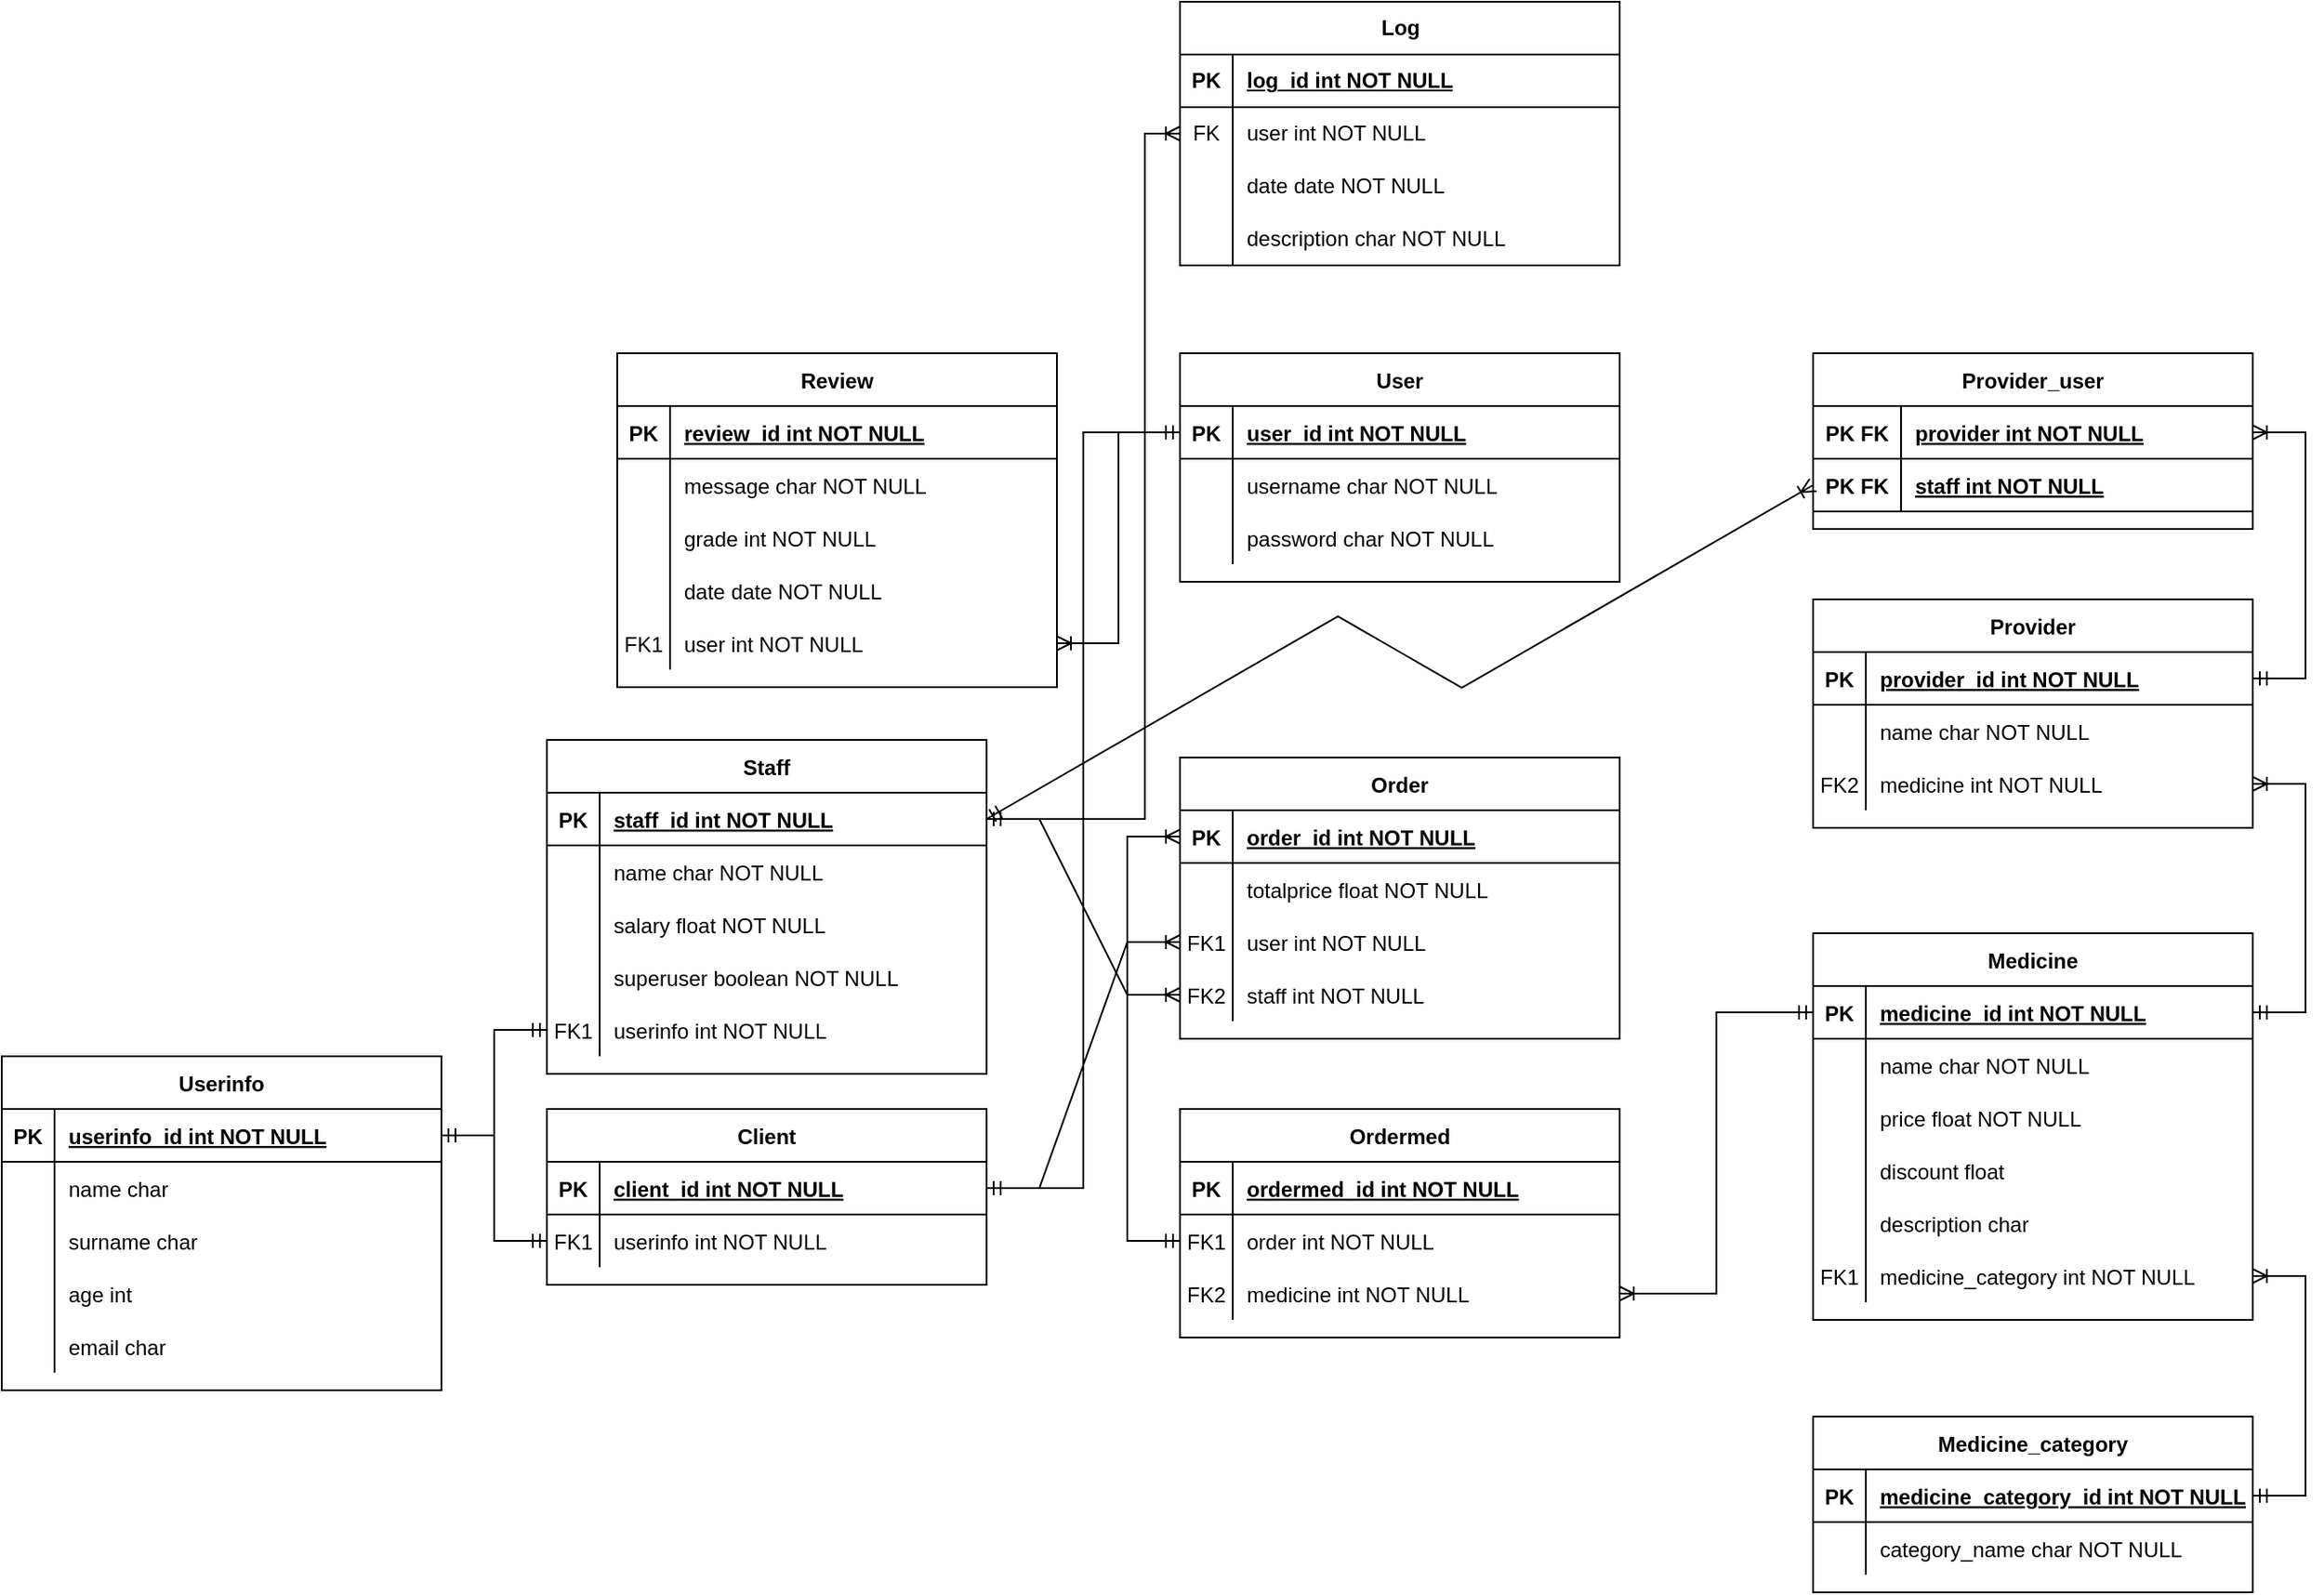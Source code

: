 <mxfile version="24.7.16">
  <diagram id="R2lEEEUBdFMjLlhIrx00" name="Page-1">
    <mxGraphModel dx="2331" dy="1956" grid="1" gridSize="10" guides="1" tooltips="1" connect="1" arrows="1" fold="1" page="1" pageScale="1" pageWidth="850" pageHeight="1100" math="0" shadow="0" extFonts="Permanent Marker^https://fonts.googleapis.com/css?family=Permanent+Marker">
      <root>
        <mxCell id="0" />
        <mxCell id="1" parent="0" />
        <mxCell id="5S0eOzyHiD_Q5INkTYT--3" value="User" style="shape=table;startSize=30;container=1;collapsible=1;childLayout=tableLayout;fixedRows=1;rowLines=0;fontStyle=1;align=center;resizeLast=1;" parent="1" vertex="1">
          <mxGeometry x="40" y="160" width="250" height="130" as="geometry" />
        </mxCell>
        <mxCell id="5S0eOzyHiD_Q5INkTYT--243" value="" style="shape=partialRectangle;collapsible=0;dropTarget=0;pointerEvents=0;fillColor=none;points=[[0,0.5],[1,0.5]];portConstraint=eastwest;top=0;left=0;right=0;bottom=1;" parent="5S0eOzyHiD_Q5INkTYT--3" vertex="1">
          <mxGeometry y="30" width="250" height="30" as="geometry" />
        </mxCell>
        <mxCell id="5S0eOzyHiD_Q5INkTYT--244" value="PK" style="shape=partialRectangle;overflow=hidden;connectable=0;fillColor=none;top=0;left=0;bottom=0;right=0;fontStyle=1;" parent="5S0eOzyHiD_Q5INkTYT--243" vertex="1">
          <mxGeometry width="30" height="30" as="geometry">
            <mxRectangle width="30" height="30" as="alternateBounds" />
          </mxGeometry>
        </mxCell>
        <mxCell id="5S0eOzyHiD_Q5INkTYT--245" value="user_id int NOT NULL " style="shape=partialRectangle;overflow=hidden;connectable=0;fillColor=none;top=0;left=0;bottom=0;right=0;align=left;spacingLeft=6;fontStyle=5;" parent="5S0eOzyHiD_Q5INkTYT--243" vertex="1">
          <mxGeometry x="30" width="220" height="30" as="geometry">
            <mxRectangle width="220" height="30" as="alternateBounds" />
          </mxGeometry>
        </mxCell>
        <mxCell id="5S0eOzyHiD_Q5INkTYT--7" value="" style="shape=partialRectangle;collapsible=0;dropTarget=0;pointerEvents=0;fillColor=none;points=[[0,0.5],[1,0.5]];portConstraint=eastwest;top=0;left=0;right=0;bottom=0;" parent="5S0eOzyHiD_Q5INkTYT--3" vertex="1">
          <mxGeometry y="60" width="250" height="30" as="geometry" />
        </mxCell>
        <mxCell id="5S0eOzyHiD_Q5INkTYT--8" value="" style="shape=partialRectangle;overflow=hidden;connectable=0;fillColor=none;top=0;left=0;bottom=0;right=0;" parent="5S0eOzyHiD_Q5INkTYT--7" vertex="1">
          <mxGeometry width="30" height="30" as="geometry">
            <mxRectangle width="30" height="30" as="alternateBounds" />
          </mxGeometry>
        </mxCell>
        <mxCell id="5S0eOzyHiD_Q5INkTYT--9" value="username char NOT NULL" style="shape=partialRectangle;overflow=hidden;connectable=0;fillColor=none;top=0;left=0;bottom=0;right=0;align=left;spacingLeft=6;" parent="5S0eOzyHiD_Q5INkTYT--7" vertex="1">
          <mxGeometry x="30" width="220" height="30" as="geometry">
            <mxRectangle width="220" height="30" as="alternateBounds" />
          </mxGeometry>
        </mxCell>
        <mxCell id="5S0eOzyHiD_Q5INkTYT--40" value="" style="shape=partialRectangle;collapsible=0;dropTarget=0;pointerEvents=0;fillColor=none;points=[[0,0.5],[1,0.5]];portConstraint=eastwest;top=0;left=0;right=0;bottom=0;" parent="5S0eOzyHiD_Q5INkTYT--3" vertex="1">
          <mxGeometry y="90" width="250" height="30" as="geometry" />
        </mxCell>
        <mxCell id="5S0eOzyHiD_Q5INkTYT--41" value="" style="shape=partialRectangle;overflow=hidden;connectable=0;fillColor=none;top=0;left=0;bottom=0;right=0;" parent="5S0eOzyHiD_Q5INkTYT--40" vertex="1">
          <mxGeometry width="30" height="30" as="geometry">
            <mxRectangle width="30" height="30" as="alternateBounds" />
          </mxGeometry>
        </mxCell>
        <mxCell id="5S0eOzyHiD_Q5INkTYT--42" value="password char NOT NULL" style="shape=partialRectangle;overflow=hidden;connectable=0;fillColor=none;top=0;left=0;bottom=0;right=0;align=left;spacingLeft=6;" parent="5S0eOzyHiD_Q5INkTYT--40" vertex="1">
          <mxGeometry x="30" width="220" height="30" as="geometry">
            <mxRectangle width="220" height="30" as="alternateBounds" />
          </mxGeometry>
        </mxCell>
        <mxCell id="5S0eOzyHiD_Q5INkTYT--53" value="Userinfo" style="shape=table;startSize=30;container=1;collapsible=1;childLayout=tableLayout;fixedRows=1;rowLines=0;fontStyle=1;align=center;resizeLast=1;" parent="1" vertex="1">
          <mxGeometry x="-630" y="560" width="250" height="190" as="geometry" />
        </mxCell>
        <mxCell id="5S0eOzyHiD_Q5INkTYT--54" value="" style="shape=partialRectangle;collapsible=0;dropTarget=0;pointerEvents=0;fillColor=none;points=[[0,0.5],[1,0.5]];portConstraint=eastwest;top=0;left=0;right=0;bottom=1;" parent="5S0eOzyHiD_Q5INkTYT--53" vertex="1">
          <mxGeometry y="30" width="250" height="30" as="geometry" />
        </mxCell>
        <mxCell id="5S0eOzyHiD_Q5INkTYT--55" value="PK" style="shape=partialRectangle;overflow=hidden;connectable=0;fillColor=none;top=0;left=0;bottom=0;right=0;fontStyle=1;" parent="5S0eOzyHiD_Q5INkTYT--54" vertex="1">
          <mxGeometry width="30" height="30" as="geometry">
            <mxRectangle width="30" height="30" as="alternateBounds" />
          </mxGeometry>
        </mxCell>
        <mxCell id="5S0eOzyHiD_Q5INkTYT--56" value="userinfo_id int NOT NULL " style="shape=partialRectangle;overflow=hidden;connectable=0;fillColor=none;top=0;left=0;bottom=0;right=0;align=left;spacingLeft=6;fontStyle=5;" parent="5S0eOzyHiD_Q5INkTYT--54" vertex="1">
          <mxGeometry x="30" width="220" height="30" as="geometry">
            <mxRectangle width="220" height="30" as="alternateBounds" />
          </mxGeometry>
        </mxCell>
        <mxCell id="5S0eOzyHiD_Q5INkTYT--57" value="" style="shape=partialRectangle;collapsible=0;dropTarget=0;pointerEvents=0;fillColor=none;points=[[0,0.5],[1,0.5]];portConstraint=eastwest;top=0;left=0;right=0;bottom=0;" parent="5S0eOzyHiD_Q5INkTYT--53" vertex="1">
          <mxGeometry y="60" width="250" height="30" as="geometry" />
        </mxCell>
        <mxCell id="5S0eOzyHiD_Q5INkTYT--58" value="" style="shape=partialRectangle;overflow=hidden;connectable=0;fillColor=none;top=0;left=0;bottom=0;right=0;" parent="5S0eOzyHiD_Q5INkTYT--57" vertex="1">
          <mxGeometry width="30" height="30" as="geometry">
            <mxRectangle width="30" height="30" as="alternateBounds" />
          </mxGeometry>
        </mxCell>
        <mxCell id="5S0eOzyHiD_Q5INkTYT--59" value="name char" style="shape=partialRectangle;overflow=hidden;connectable=0;fillColor=none;top=0;left=0;bottom=0;right=0;align=left;spacingLeft=6;" parent="5S0eOzyHiD_Q5INkTYT--57" vertex="1">
          <mxGeometry x="30" width="220" height="30" as="geometry">
            <mxRectangle width="220" height="30" as="alternateBounds" />
          </mxGeometry>
        </mxCell>
        <mxCell id="5S0eOzyHiD_Q5INkTYT--60" value="" style="shape=partialRectangle;collapsible=0;dropTarget=0;pointerEvents=0;fillColor=none;points=[[0,0.5],[1,0.5]];portConstraint=eastwest;top=0;left=0;right=0;bottom=0;" parent="5S0eOzyHiD_Q5INkTYT--53" vertex="1">
          <mxGeometry y="90" width="250" height="30" as="geometry" />
        </mxCell>
        <mxCell id="5S0eOzyHiD_Q5INkTYT--61" value="" style="shape=partialRectangle;overflow=hidden;connectable=0;fillColor=none;top=0;left=0;bottom=0;right=0;" parent="5S0eOzyHiD_Q5INkTYT--60" vertex="1">
          <mxGeometry width="30" height="30" as="geometry">
            <mxRectangle width="30" height="30" as="alternateBounds" />
          </mxGeometry>
        </mxCell>
        <mxCell id="5S0eOzyHiD_Q5INkTYT--62" value="surname char" style="shape=partialRectangle;overflow=hidden;connectable=0;fillColor=none;top=0;left=0;bottom=0;right=0;align=left;spacingLeft=6;" parent="5S0eOzyHiD_Q5INkTYT--60" vertex="1">
          <mxGeometry x="30" width="220" height="30" as="geometry">
            <mxRectangle width="220" height="30" as="alternateBounds" />
          </mxGeometry>
        </mxCell>
        <mxCell id="5S0eOzyHiD_Q5INkTYT--63" value="" style="shape=partialRectangle;collapsible=0;dropTarget=0;pointerEvents=0;fillColor=none;points=[[0,0.5],[1,0.5]];portConstraint=eastwest;top=0;left=0;right=0;bottom=0;" parent="5S0eOzyHiD_Q5INkTYT--53" vertex="1">
          <mxGeometry y="120" width="250" height="30" as="geometry" />
        </mxCell>
        <mxCell id="5S0eOzyHiD_Q5INkTYT--64" value="" style="shape=partialRectangle;overflow=hidden;connectable=0;fillColor=none;top=0;left=0;bottom=0;right=0;" parent="5S0eOzyHiD_Q5INkTYT--63" vertex="1">
          <mxGeometry width="30" height="30" as="geometry">
            <mxRectangle width="30" height="30" as="alternateBounds" />
          </mxGeometry>
        </mxCell>
        <mxCell id="5S0eOzyHiD_Q5INkTYT--65" value="age int" style="shape=partialRectangle;overflow=hidden;connectable=0;fillColor=none;top=0;left=0;bottom=0;right=0;align=left;spacingLeft=6;" parent="5S0eOzyHiD_Q5INkTYT--63" vertex="1">
          <mxGeometry x="30" width="220" height="30" as="geometry">
            <mxRectangle width="220" height="30" as="alternateBounds" />
          </mxGeometry>
        </mxCell>
        <mxCell id="5S0eOzyHiD_Q5INkTYT--66" value="" style="shape=partialRectangle;collapsible=0;dropTarget=0;pointerEvents=0;fillColor=none;points=[[0,0.5],[1,0.5]];portConstraint=eastwest;top=0;left=0;right=0;bottom=0;" parent="5S0eOzyHiD_Q5INkTYT--53" vertex="1">
          <mxGeometry y="150" width="250" height="30" as="geometry" />
        </mxCell>
        <mxCell id="5S0eOzyHiD_Q5INkTYT--67" value="" style="shape=partialRectangle;overflow=hidden;connectable=0;fillColor=none;top=0;left=0;bottom=0;right=0;" parent="5S0eOzyHiD_Q5INkTYT--66" vertex="1">
          <mxGeometry width="30" height="30" as="geometry">
            <mxRectangle width="30" height="30" as="alternateBounds" />
          </mxGeometry>
        </mxCell>
        <mxCell id="5S0eOzyHiD_Q5INkTYT--68" value="email char" style="shape=partialRectangle;overflow=hidden;connectable=0;fillColor=none;top=0;left=0;bottom=0;right=0;align=left;spacingLeft=6;" parent="5S0eOzyHiD_Q5INkTYT--66" vertex="1">
          <mxGeometry x="30" width="220" height="30" as="geometry">
            <mxRectangle width="220" height="30" as="alternateBounds" />
          </mxGeometry>
        </mxCell>
        <mxCell id="5S0eOzyHiD_Q5INkTYT--73" value="Medicine_category" style="shape=table;startSize=30;container=1;collapsible=1;childLayout=tableLayout;fixedRows=1;rowLines=0;fontStyle=1;align=center;resizeLast=1;" parent="1" vertex="1">
          <mxGeometry x="400" y="765" width="250" height="100" as="geometry" />
        </mxCell>
        <mxCell id="5S0eOzyHiD_Q5INkTYT--74" value="" style="shape=partialRectangle;collapsible=0;dropTarget=0;pointerEvents=0;fillColor=none;points=[[0,0.5],[1,0.5]];portConstraint=eastwest;top=0;left=0;right=0;bottom=1;" parent="5S0eOzyHiD_Q5INkTYT--73" vertex="1">
          <mxGeometry y="30" width="250" height="30" as="geometry" />
        </mxCell>
        <mxCell id="5S0eOzyHiD_Q5INkTYT--75" value="PK" style="shape=partialRectangle;overflow=hidden;connectable=0;fillColor=none;top=0;left=0;bottom=0;right=0;fontStyle=1;" parent="5S0eOzyHiD_Q5INkTYT--74" vertex="1">
          <mxGeometry width="30" height="30" as="geometry">
            <mxRectangle width="30" height="30" as="alternateBounds" />
          </mxGeometry>
        </mxCell>
        <mxCell id="5S0eOzyHiD_Q5INkTYT--76" value="medicine_category_id int NOT NULL " style="shape=partialRectangle;overflow=hidden;connectable=0;fillColor=none;top=0;left=0;bottom=0;right=0;align=left;spacingLeft=6;fontStyle=5;" parent="5S0eOzyHiD_Q5INkTYT--74" vertex="1">
          <mxGeometry x="30" width="220" height="30" as="geometry">
            <mxRectangle width="220" height="30" as="alternateBounds" />
          </mxGeometry>
        </mxCell>
        <mxCell id="5S0eOzyHiD_Q5INkTYT--77" value="" style="shape=partialRectangle;collapsible=0;dropTarget=0;pointerEvents=0;fillColor=none;points=[[0,0.5],[1,0.5]];portConstraint=eastwest;top=0;left=0;right=0;bottom=0;" parent="5S0eOzyHiD_Q5INkTYT--73" vertex="1">
          <mxGeometry y="60" width="250" height="30" as="geometry" />
        </mxCell>
        <mxCell id="5S0eOzyHiD_Q5INkTYT--78" value="" style="shape=partialRectangle;overflow=hidden;connectable=0;fillColor=none;top=0;left=0;bottom=0;right=0;" parent="5S0eOzyHiD_Q5INkTYT--77" vertex="1">
          <mxGeometry width="30" height="30" as="geometry">
            <mxRectangle width="30" height="30" as="alternateBounds" />
          </mxGeometry>
        </mxCell>
        <mxCell id="5S0eOzyHiD_Q5INkTYT--79" value="category_name char NOT NULL" style="shape=partialRectangle;overflow=hidden;connectable=0;fillColor=none;top=0;left=0;bottom=0;right=0;align=left;spacingLeft=6;" parent="5S0eOzyHiD_Q5INkTYT--77" vertex="1">
          <mxGeometry x="30" width="220" height="30" as="geometry">
            <mxRectangle width="220" height="30" as="alternateBounds" />
          </mxGeometry>
        </mxCell>
        <mxCell id="5S0eOzyHiD_Q5INkTYT--86" value="Medicine" style="shape=table;startSize=30;container=1;collapsible=1;childLayout=tableLayout;fixedRows=1;rowLines=0;fontStyle=1;align=center;resizeLast=1;" parent="1" vertex="1">
          <mxGeometry x="400" y="490" width="250" height="220" as="geometry" />
        </mxCell>
        <mxCell id="5S0eOzyHiD_Q5INkTYT--87" value="" style="shape=partialRectangle;collapsible=0;dropTarget=0;pointerEvents=0;fillColor=none;points=[[0,0.5],[1,0.5]];portConstraint=eastwest;top=0;left=0;right=0;bottom=1;" parent="5S0eOzyHiD_Q5INkTYT--86" vertex="1">
          <mxGeometry y="30" width="250" height="30" as="geometry" />
        </mxCell>
        <mxCell id="5S0eOzyHiD_Q5INkTYT--88" value="PK" style="shape=partialRectangle;overflow=hidden;connectable=0;fillColor=none;top=0;left=0;bottom=0;right=0;fontStyle=1;" parent="5S0eOzyHiD_Q5INkTYT--87" vertex="1">
          <mxGeometry width="30" height="30" as="geometry">
            <mxRectangle width="30" height="30" as="alternateBounds" />
          </mxGeometry>
        </mxCell>
        <mxCell id="5S0eOzyHiD_Q5INkTYT--89" value="medicine_id int NOT NULL " style="shape=partialRectangle;overflow=hidden;connectable=0;fillColor=none;top=0;left=0;bottom=0;right=0;align=left;spacingLeft=6;fontStyle=5;" parent="5S0eOzyHiD_Q5INkTYT--87" vertex="1">
          <mxGeometry x="30" width="220" height="30" as="geometry">
            <mxRectangle width="220" height="30" as="alternateBounds" />
          </mxGeometry>
        </mxCell>
        <mxCell id="5S0eOzyHiD_Q5INkTYT--90" value="" style="shape=partialRectangle;collapsible=0;dropTarget=0;pointerEvents=0;fillColor=none;points=[[0,0.5],[1,0.5]];portConstraint=eastwest;top=0;left=0;right=0;bottom=0;" parent="5S0eOzyHiD_Q5INkTYT--86" vertex="1">
          <mxGeometry y="60" width="250" height="30" as="geometry" />
        </mxCell>
        <mxCell id="5S0eOzyHiD_Q5INkTYT--91" value="" style="shape=partialRectangle;overflow=hidden;connectable=0;fillColor=none;top=0;left=0;bottom=0;right=0;" parent="5S0eOzyHiD_Q5INkTYT--90" vertex="1">
          <mxGeometry width="30" height="30" as="geometry">
            <mxRectangle width="30" height="30" as="alternateBounds" />
          </mxGeometry>
        </mxCell>
        <mxCell id="5S0eOzyHiD_Q5INkTYT--92" value="name char NOT NULL" style="shape=partialRectangle;overflow=hidden;connectable=0;fillColor=none;top=0;left=0;bottom=0;right=0;align=left;spacingLeft=6;" parent="5S0eOzyHiD_Q5INkTYT--90" vertex="1">
          <mxGeometry x="30" width="220" height="30" as="geometry">
            <mxRectangle width="220" height="30" as="alternateBounds" />
          </mxGeometry>
        </mxCell>
        <mxCell id="5S0eOzyHiD_Q5INkTYT--99" value="" style="shape=partialRectangle;collapsible=0;dropTarget=0;pointerEvents=0;fillColor=none;points=[[0,0.5],[1,0.5]];portConstraint=eastwest;top=0;left=0;right=0;bottom=0;" parent="5S0eOzyHiD_Q5INkTYT--86" vertex="1">
          <mxGeometry y="90" width="250" height="30" as="geometry" />
        </mxCell>
        <mxCell id="5S0eOzyHiD_Q5INkTYT--100" value="" style="shape=partialRectangle;overflow=hidden;connectable=0;fillColor=none;top=0;left=0;bottom=0;right=0;" parent="5S0eOzyHiD_Q5INkTYT--99" vertex="1">
          <mxGeometry width="30" height="30" as="geometry">
            <mxRectangle width="30" height="30" as="alternateBounds" />
          </mxGeometry>
        </mxCell>
        <mxCell id="5S0eOzyHiD_Q5INkTYT--101" value="price float NOT NULL" style="shape=partialRectangle;overflow=hidden;connectable=0;fillColor=none;top=0;left=0;bottom=0;right=0;align=left;spacingLeft=6;" parent="5S0eOzyHiD_Q5INkTYT--99" vertex="1">
          <mxGeometry x="30" width="220" height="30" as="geometry">
            <mxRectangle width="220" height="30" as="alternateBounds" />
          </mxGeometry>
        </mxCell>
        <mxCell id="5S0eOzyHiD_Q5INkTYT--108" value="" style="shape=partialRectangle;collapsible=0;dropTarget=0;pointerEvents=0;fillColor=none;points=[[0,0.5],[1,0.5]];portConstraint=eastwest;top=0;left=0;right=0;bottom=0;" parent="5S0eOzyHiD_Q5INkTYT--86" vertex="1">
          <mxGeometry y="120" width="250" height="30" as="geometry" />
        </mxCell>
        <mxCell id="5S0eOzyHiD_Q5INkTYT--109" value="" style="shape=partialRectangle;overflow=hidden;connectable=0;fillColor=none;top=0;left=0;bottom=0;right=0;" parent="5S0eOzyHiD_Q5INkTYT--108" vertex="1">
          <mxGeometry width="30" height="30" as="geometry">
            <mxRectangle width="30" height="30" as="alternateBounds" />
          </mxGeometry>
        </mxCell>
        <mxCell id="5S0eOzyHiD_Q5INkTYT--110" value="discount float" style="shape=partialRectangle;overflow=hidden;connectable=0;fillColor=none;top=0;left=0;bottom=0;right=0;align=left;spacingLeft=6;" parent="5S0eOzyHiD_Q5INkTYT--108" vertex="1">
          <mxGeometry x="30" width="220" height="30" as="geometry">
            <mxRectangle width="220" height="30" as="alternateBounds" />
          </mxGeometry>
        </mxCell>
        <mxCell id="5S0eOzyHiD_Q5INkTYT--102" value="" style="shape=partialRectangle;collapsible=0;dropTarget=0;pointerEvents=0;fillColor=none;points=[[0,0.5],[1,0.5]];portConstraint=eastwest;top=0;left=0;right=0;bottom=0;" parent="5S0eOzyHiD_Q5INkTYT--86" vertex="1">
          <mxGeometry y="150" width="250" height="30" as="geometry" />
        </mxCell>
        <mxCell id="5S0eOzyHiD_Q5INkTYT--103" value="" style="shape=partialRectangle;overflow=hidden;connectable=0;fillColor=none;top=0;left=0;bottom=0;right=0;" parent="5S0eOzyHiD_Q5INkTYT--102" vertex="1">
          <mxGeometry width="30" height="30" as="geometry">
            <mxRectangle width="30" height="30" as="alternateBounds" />
          </mxGeometry>
        </mxCell>
        <mxCell id="5S0eOzyHiD_Q5INkTYT--104" value="description char" style="shape=partialRectangle;overflow=hidden;connectable=0;fillColor=none;top=0;left=0;bottom=0;right=0;align=left;spacingLeft=6;" parent="5S0eOzyHiD_Q5INkTYT--102" vertex="1">
          <mxGeometry x="30" width="220" height="30" as="geometry">
            <mxRectangle width="220" height="30" as="alternateBounds" />
          </mxGeometry>
        </mxCell>
        <mxCell id="5S0eOzyHiD_Q5INkTYT--93" value="" style="shape=partialRectangle;collapsible=0;dropTarget=0;pointerEvents=0;fillColor=none;points=[[0,0.5],[1,0.5]];portConstraint=eastwest;top=0;left=0;right=0;bottom=0;" parent="5S0eOzyHiD_Q5INkTYT--86" vertex="1">
          <mxGeometry y="180" width="250" height="30" as="geometry" />
        </mxCell>
        <mxCell id="5S0eOzyHiD_Q5INkTYT--94" value="FK1" style="shape=partialRectangle;overflow=hidden;connectable=0;fillColor=none;top=0;left=0;bottom=0;right=0;" parent="5S0eOzyHiD_Q5INkTYT--93" vertex="1">
          <mxGeometry width="30" height="30" as="geometry">
            <mxRectangle width="30" height="30" as="alternateBounds" />
          </mxGeometry>
        </mxCell>
        <mxCell id="5S0eOzyHiD_Q5INkTYT--95" value="medicine_category int NOT NULL" style="shape=partialRectangle;overflow=hidden;connectable=0;fillColor=none;top=0;left=0;bottom=0;right=0;align=left;spacingLeft=6;" parent="5S0eOzyHiD_Q5INkTYT--93" vertex="1">
          <mxGeometry x="30" width="220" height="30" as="geometry">
            <mxRectangle width="220" height="30" as="alternateBounds" />
          </mxGeometry>
        </mxCell>
        <mxCell id="5S0eOzyHiD_Q5INkTYT--111" value="Review" style="shape=table;startSize=30;container=1;collapsible=1;childLayout=tableLayout;fixedRows=1;rowLines=0;fontStyle=1;align=center;resizeLast=1;" parent="1" vertex="1">
          <mxGeometry x="-280" y="160" width="250" height="190" as="geometry" />
        </mxCell>
        <mxCell id="5S0eOzyHiD_Q5INkTYT--112" value="" style="shape=partialRectangle;collapsible=0;dropTarget=0;pointerEvents=0;fillColor=none;points=[[0,0.5],[1,0.5]];portConstraint=eastwest;top=0;left=0;right=0;bottom=1;" parent="5S0eOzyHiD_Q5INkTYT--111" vertex="1">
          <mxGeometry y="30" width="250" height="30" as="geometry" />
        </mxCell>
        <mxCell id="5S0eOzyHiD_Q5INkTYT--113" value="PK" style="shape=partialRectangle;overflow=hidden;connectable=0;fillColor=none;top=0;left=0;bottom=0;right=0;fontStyle=1;" parent="5S0eOzyHiD_Q5INkTYT--112" vertex="1">
          <mxGeometry width="30" height="30" as="geometry">
            <mxRectangle width="30" height="30" as="alternateBounds" />
          </mxGeometry>
        </mxCell>
        <mxCell id="5S0eOzyHiD_Q5INkTYT--114" value="review_id int NOT NULL " style="shape=partialRectangle;overflow=hidden;connectable=0;fillColor=none;top=0;left=0;bottom=0;right=0;align=left;spacingLeft=6;fontStyle=5;" parent="5S0eOzyHiD_Q5INkTYT--112" vertex="1">
          <mxGeometry x="30" width="220" height="30" as="geometry">
            <mxRectangle width="220" height="30" as="alternateBounds" />
          </mxGeometry>
        </mxCell>
        <mxCell id="5S0eOzyHiD_Q5INkTYT--115" value="" style="shape=partialRectangle;collapsible=0;dropTarget=0;pointerEvents=0;fillColor=none;points=[[0,0.5],[1,0.5]];portConstraint=eastwest;top=0;left=0;right=0;bottom=0;" parent="5S0eOzyHiD_Q5INkTYT--111" vertex="1">
          <mxGeometry y="60" width="250" height="30" as="geometry" />
        </mxCell>
        <mxCell id="5S0eOzyHiD_Q5INkTYT--116" value="" style="shape=partialRectangle;overflow=hidden;connectable=0;fillColor=none;top=0;left=0;bottom=0;right=0;" parent="5S0eOzyHiD_Q5INkTYT--115" vertex="1">
          <mxGeometry width="30" height="30" as="geometry">
            <mxRectangle width="30" height="30" as="alternateBounds" />
          </mxGeometry>
        </mxCell>
        <mxCell id="5S0eOzyHiD_Q5INkTYT--117" value="message char NOT NULL" style="shape=partialRectangle;overflow=hidden;connectable=0;fillColor=none;top=0;left=0;bottom=0;right=0;align=left;spacingLeft=6;" parent="5S0eOzyHiD_Q5INkTYT--115" vertex="1">
          <mxGeometry x="30" width="220" height="30" as="geometry">
            <mxRectangle width="220" height="30" as="alternateBounds" />
          </mxGeometry>
        </mxCell>
        <mxCell id="5S0eOzyHiD_Q5INkTYT--118" value="" style="shape=partialRectangle;collapsible=0;dropTarget=0;pointerEvents=0;fillColor=none;points=[[0,0.5],[1,0.5]];portConstraint=eastwest;top=0;left=0;right=0;bottom=0;" parent="5S0eOzyHiD_Q5INkTYT--111" vertex="1">
          <mxGeometry y="90" width="250" height="30" as="geometry" />
        </mxCell>
        <mxCell id="5S0eOzyHiD_Q5INkTYT--119" value="" style="shape=partialRectangle;overflow=hidden;connectable=0;fillColor=none;top=0;left=0;bottom=0;right=0;" parent="5S0eOzyHiD_Q5INkTYT--118" vertex="1">
          <mxGeometry width="30" height="30" as="geometry">
            <mxRectangle width="30" height="30" as="alternateBounds" />
          </mxGeometry>
        </mxCell>
        <mxCell id="5S0eOzyHiD_Q5INkTYT--120" value="grade int NOT NULL" style="shape=partialRectangle;overflow=hidden;connectable=0;fillColor=none;top=0;left=0;bottom=0;right=0;align=left;spacingLeft=6;" parent="5S0eOzyHiD_Q5INkTYT--118" vertex="1">
          <mxGeometry x="30" width="220" height="30" as="geometry">
            <mxRectangle width="220" height="30" as="alternateBounds" />
          </mxGeometry>
        </mxCell>
        <mxCell id="5S0eOzyHiD_Q5INkTYT--121" value="" style="shape=partialRectangle;collapsible=0;dropTarget=0;pointerEvents=0;fillColor=none;points=[[0,0.5],[1,0.5]];portConstraint=eastwest;top=0;left=0;right=0;bottom=0;" parent="5S0eOzyHiD_Q5INkTYT--111" vertex="1">
          <mxGeometry y="120" width="250" height="30" as="geometry" />
        </mxCell>
        <mxCell id="5S0eOzyHiD_Q5INkTYT--122" value="" style="shape=partialRectangle;overflow=hidden;connectable=0;fillColor=none;top=0;left=0;bottom=0;right=0;" parent="5S0eOzyHiD_Q5INkTYT--121" vertex="1">
          <mxGeometry width="30" height="30" as="geometry">
            <mxRectangle width="30" height="30" as="alternateBounds" />
          </mxGeometry>
        </mxCell>
        <mxCell id="5S0eOzyHiD_Q5INkTYT--123" value="date date NOT NULL" style="shape=partialRectangle;overflow=hidden;connectable=0;fillColor=none;top=0;left=0;bottom=0;right=0;align=left;spacingLeft=6;" parent="5S0eOzyHiD_Q5INkTYT--121" vertex="1">
          <mxGeometry x="30" width="220" height="30" as="geometry">
            <mxRectangle width="220" height="30" as="alternateBounds" />
          </mxGeometry>
        </mxCell>
        <mxCell id="5S0eOzyHiD_Q5INkTYT--237" value="" style="shape=partialRectangle;collapsible=0;dropTarget=0;pointerEvents=0;fillColor=none;points=[[0,0.5],[1,0.5]];portConstraint=eastwest;top=0;left=0;right=0;bottom=0;" parent="5S0eOzyHiD_Q5INkTYT--111" vertex="1">
          <mxGeometry y="150" width="250" height="30" as="geometry" />
        </mxCell>
        <mxCell id="5S0eOzyHiD_Q5INkTYT--238" value="FK1" style="shape=partialRectangle;overflow=hidden;connectable=0;fillColor=none;top=0;left=0;bottom=0;right=0;" parent="5S0eOzyHiD_Q5INkTYT--237" vertex="1">
          <mxGeometry width="30" height="30" as="geometry">
            <mxRectangle width="30" height="30" as="alternateBounds" />
          </mxGeometry>
        </mxCell>
        <mxCell id="5S0eOzyHiD_Q5INkTYT--239" value="user int NOT NULL" style="shape=partialRectangle;overflow=hidden;connectable=0;fillColor=none;top=0;left=0;bottom=0;right=0;align=left;spacingLeft=6;" parent="5S0eOzyHiD_Q5INkTYT--237" vertex="1">
          <mxGeometry x="30" width="220" height="30" as="geometry">
            <mxRectangle width="220" height="30" as="alternateBounds" />
          </mxGeometry>
        </mxCell>
        <mxCell id="5S0eOzyHiD_Q5INkTYT--127" value="Provider" style="shape=table;startSize=30;container=1;collapsible=1;childLayout=tableLayout;fixedRows=1;rowLines=0;fontStyle=1;align=center;resizeLast=1;" parent="1" vertex="1">
          <mxGeometry x="400" y="300" width="250" height="130" as="geometry" />
        </mxCell>
        <mxCell id="5S0eOzyHiD_Q5INkTYT--128" value="" style="shape=partialRectangle;collapsible=0;dropTarget=0;pointerEvents=0;fillColor=none;points=[[0,0.5],[1,0.5]];portConstraint=eastwest;top=0;left=0;right=0;bottom=1;" parent="5S0eOzyHiD_Q5INkTYT--127" vertex="1">
          <mxGeometry y="30" width="250" height="30" as="geometry" />
        </mxCell>
        <mxCell id="5S0eOzyHiD_Q5INkTYT--129" value="PK" style="shape=partialRectangle;overflow=hidden;connectable=0;fillColor=none;top=0;left=0;bottom=0;right=0;fontStyle=1;" parent="5S0eOzyHiD_Q5INkTYT--128" vertex="1">
          <mxGeometry width="30" height="30" as="geometry">
            <mxRectangle width="30" height="30" as="alternateBounds" />
          </mxGeometry>
        </mxCell>
        <mxCell id="5S0eOzyHiD_Q5INkTYT--130" value="provider_id int NOT NULL " style="shape=partialRectangle;overflow=hidden;connectable=0;fillColor=none;top=0;left=0;bottom=0;right=0;align=left;spacingLeft=6;fontStyle=5;" parent="5S0eOzyHiD_Q5INkTYT--128" vertex="1">
          <mxGeometry x="30" width="220" height="30" as="geometry">
            <mxRectangle width="220" height="30" as="alternateBounds" />
          </mxGeometry>
        </mxCell>
        <mxCell id="5S0eOzyHiD_Q5INkTYT--131" value="" style="shape=partialRectangle;collapsible=0;dropTarget=0;pointerEvents=0;fillColor=none;points=[[0,0.5],[1,0.5]];portConstraint=eastwest;top=0;left=0;right=0;bottom=0;" parent="5S0eOzyHiD_Q5INkTYT--127" vertex="1">
          <mxGeometry y="60" width="250" height="30" as="geometry" />
        </mxCell>
        <mxCell id="5S0eOzyHiD_Q5INkTYT--132" value="" style="shape=partialRectangle;overflow=hidden;connectable=0;fillColor=none;top=0;left=0;bottom=0;right=0;" parent="5S0eOzyHiD_Q5INkTYT--131" vertex="1">
          <mxGeometry width="30" height="30" as="geometry">
            <mxRectangle width="30" height="30" as="alternateBounds" />
          </mxGeometry>
        </mxCell>
        <mxCell id="5S0eOzyHiD_Q5INkTYT--133" value="name char NOT NULL" style="shape=partialRectangle;overflow=hidden;connectable=0;fillColor=none;top=0;left=0;bottom=0;right=0;align=left;spacingLeft=6;" parent="5S0eOzyHiD_Q5INkTYT--131" vertex="1">
          <mxGeometry x="30" width="220" height="30" as="geometry">
            <mxRectangle width="220" height="30" as="alternateBounds" />
          </mxGeometry>
        </mxCell>
        <mxCell id="5S0eOzyHiD_Q5INkTYT--143" value="" style="shape=partialRectangle;collapsible=0;dropTarget=0;pointerEvents=0;fillColor=none;points=[[0,0.5],[1,0.5]];portConstraint=eastwest;top=0;left=0;right=0;bottom=0;" parent="5S0eOzyHiD_Q5INkTYT--127" vertex="1">
          <mxGeometry y="90" width="250" height="30" as="geometry" />
        </mxCell>
        <mxCell id="5S0eOzyHiD_Q5INkTYT--144" value="FK2" style="shape=partialRectangle;overflow=hidden;connectable=0;fillColor=none;top=0;left=0;bottom=0;right=0;" parent="5S0eOzyHiD_Q5INkTYT--143" vertex="1">
          <mxGeometry width="30" height="30" as="geometry">
            <mxRectangle width="30" height="30" as="alternateBounds" />
          </mxGeometry>
        </mxCell>
        <mxCell id="5S0eOzyHiD_Q5INkTYT--145" value="medicine int NOT NULL" style="shape=partialRectangle;overflow=hidden;connectable=0;fillColor=none;top=0;left=0;bottom=0;right=0;align=left;spacingLeft=6;" parent="5S0eOzyHiD_Q5INkTYT--143" vertex="1">
          <mxGeometry x="30" width="220" height="30" as="geometry">
            <mxRectangle width="220" height="30" as="alternateBounds" />
          </mxGeometry>
        </mxCell>
        <mxCell id="5S0eOzyHiD_Q5INkTYT--156" value="Provider_user" style="shape=table;startSize=30;container=1;collapsible=1;childLayout=tableLayout;fixedRows=1;rowLines=0;fontStyle=1;align=center;resizeLast=1;" parent="1" vertex="1">
          <mxGeometry x="400" y="160" width="250" height="100" as="geometry" />
        </mxCell>
        <mxCell id="5S0eOzyHiD_Q5INkTYT--157" value="" style="shape=partialRectangle;collapsible=0;dropTarget=0;pointerEvents=0;fillColor=none;points=[[0,0.5],[1,0.5]];portConstraint=eastwest;top=0;left=0;right=0;bottom=1;" parent="5S0eOzyHiD_Q5INkTYT--156" vertex="1">
          <mxGeometry y="30" width="250" height="30" as="geometry" />
        </mxCell>
        <mxCell id="5S0eOzyHiD_Q5INkTYT--158" value="PK FK" style="shape=partialRectangle;overflow=hidden;connectable=0;fillColor=none;top=0;left=0;bottom=0;right=0;fontStyle=1;" parent="5S0eOzyHiD_Q5INkTYT--157" vertex="1">
          <mxGeometry width="50" height="30" as="geometry">
            <mxRectangle width="50" height="30" as="alternateBounds" />
          </mxGeometry>
        </mxCell>
        <mxCell id="5S0eOzyHiD_Q5INkTYT--159" value="provider int NOT NULL " style="shape=partialRectangle;overflow=hidden;connectable=0;fillColor=none;top=0;left=0;bottom=0;right=0;align=left;spacingLeft=6;fontStyle=5;" parent="5S0eOzyHiD_Q5INkTYT--157" vertex="1">
          <mxGeometry x="50" width="200" height="30" as="geometry">
            <mxRectangle width="200" height="30" as="alternateBounds" />
          </mxGeometry>
        </mxCell>
        <mxCell id="5S0eOzyHiD_Q5INkTYT--175" value="" style="shape=partialRectangle;collapsible=0;dropTarget=0;pointerEvents=0;fillColor=none;points=[[0,0.5],[1,0.5]];portConstraint=eastwest;top=0;left=0;right=0;bottom=1;" parent="5S0eOzyHiD_Q5INkTYT--156" vertex="1">
          <mxGeometry y="60" width="250" height="30" as="geometry" />
        </mxCell>
        <mxCell id="5S0eOzyHiD_Q5INkTYT--176" value="PK FK" style="shape=partialRectangle;overflow=hidden;connectable=0;fillColor=none;top=0;left=0;bottom=0;right=0;fontStyle=1;" parent="5S0eOzyHiD_Q5INkTYT--175" vertex="1">
          <mxGeometry width="50" height="30" as="geometry">
            <mxRectangle width="50" height="30" as="alternateBounds" />
          </mxGeometry>
        </mxCell>
        <mxCell id="5S0eOzyHiD_Q5INkTYT--177" value="staff int NOT NULL " style="shape=partialRectangle;overflow=hidden;connectable=0;fillColor=none;top=0;left=0;bottom=0;right=0;align=left;spacingLeft=6;fontStyle=5;" parent="5S0eOzyHiD_Q5INkTYT--175" vertex="1">
          <mxGeometry x="50" width="200" height="30" as="geometry">
            <mxRectangle width="200" height="30" as="alternateBounds" />
          </mxGeometry>
        </mxCell>
        <mxCell id="5S0eOzyHiD_Q5INkTYT--204" value="Staff" style="shape=table;startSize=30;container=1;collapsible=1;childLayout=tableLayout;fixedRows=1;rowLines=0;fontStyle=1;align=center;resizeLast=1;" parent="1" vertex="1">
          <mxGeometry x="-320" y="380" width="250" height="190" as="geometry" />
        </mxCell>
        <mxCell id="5S0eOzyHiD_Q5INkTYT--205" value="" style="shape=partialRectangle;collapsible=0;dropTarget=0;pointerEvents=0;fillColor=none;points=[[0,0.5],[1,0.5]];portConstraint=eastwest;top=0;left=0;right=0;bottom=1;" parent="5S0eOzyHiD_Q5INkTYT--204" vertex="1">
          <mxGeometry y="30" width="250" height="30" as="geometry" />
        </mxCell>
        <mxCell id="5S0eOzyHiD_Q5INkTYT--206" value="PK" style="shape=partialRectangle;overflow=hidden;connectable=0;fillColor=none;top=0;left=0;bottom=0;right=0;fontStyle=1;" parent="5S0eOzyHiD_Q5INkTYT--205" vertex="1">
          <mxGeometry width="30" height="30" as="geometry">
            <mxRectangle width="30" height="30" as="alternateBounds" />
          </mxGeometry>
        </mxCell>
        <mxCell id="5S0eOzyHiD_Q5INkTYT--207" value="staff_id int NOT NULL " style="shape=partialRectangle;overflow=hidden;connectable=0;fillColor=none;top=0;left=0;bottom=0;right=0;align=left;spacingLeft=6;fontStyle=5;" parent="5S0eOzyHiD_Q5INkTYT--205" vertex="1">
          <mxGeometry x="30" width="220" height="30" as="geometry">
            <mxRectangle width="220" height="30" as="alternateBounds" />
          </mxGeometry>
        </mxCell>
        <mxCell id="5S0eOzyHiD_Q5INkTYT--208" value="" style="shape=partialRectangle;collapsible=0;dropTarget=0;pointerEvents=0;fillColor=none;points=[[0,0.5],[1,0.5]];portConstraint=eastwest;top=0;left=0;right=0;bottom=0;" parent="5S0eOzyHiD_Q5INkTYT--204" vertex="1">
          <mxGeometry y="60" width="250" height="30" as="geometry" />
        </mxCell>
        <mxCell id="5S0eOzyHiD_Q5INkTYT--209" value="" style="shape=partialRectangle;overflow=hidden;connectable=0;fillColor=none;top=0;left=0;bottom=0;right=0;" parent="5S0eOzyHiD_Q5INkTYT--208" vertex="1">
          <mxGeometry width="30" height="30" as="geometry">
            <mxRectangle width="30" height="30" as="alternateBounds" />
          </mxGeometry>
        </mxCell>
        <mxCell id="5S0eOzyHiD_Q5INkTYT--210" value="name char NOT NULL" style="shape=partialRectangle;overflow=hidden;connectable=0;fillColor=none;top=0;left=0;bottom=0;right=0;align=left;spacingLeft=6;" parent="5S0eOzyHiD_Q5INkTYT--208" vertex="1">
          <mxGeometry x="30" width="220" height="30" as="geometry">
            <mxRectangle width="220" height="30" as="alternateBounds" />
          </mxGeometry>
        </mxCell>
        <mxCell id="5S0eOzyHiD_Q5INkTYT--211" value="" style="shape=partialRectangle;collapsible=0;dropTarget=0;pointerEvents=0;fillColor=none;points=[[0,0.5],[1,0.5]];portConstraint=eastwest;top=0;left=0;right=0;bottom=0;" parent="5S0eOzyHiD_Q5INkTYT--204" vertex="1">
          <mxGeometry y="90" width="250" height="30" as="geometry" />
        </mxCell>
        <mxCell id="5S0eOzyHiD_Q5INkTYT--212" value="" style="shape=partialRectangle;overflow=hidden;connectable=0;fillColor=none;top=0;left=0;bottom=0;right=0;" parent="5S0eOzyHiD_Q5INkTYT--211" vertex="1">
          <mxGeometry width="30" height="30" as="geometry">
            <mxRectangle width="30" height="30" as="alternateBounds" />
          </mxGeometry>
        </mxCell>
        <mxCell id="5S0eOzyHiD_Q5INkTYT--213" value="salary float NOT NULL" style="shape=partialRectangle;overflow=hidden;connectable=0;fillColor=none;top=0;left=0;bottom=0;right=0;align=left;spacingLeft=6;" parent="5S0eOzyHiD_Q5INkTYT--211" vertex="1">
          <mxGeometry x="30" width="220" height="30" as="geometry">
            <mxRectangle width="220" height="30" as="alternateBounds" />
          </mxGeometry>
        </mxCell>
        <mxCell id="-Xu_oz6-Da-EPwxLbxkZ-10" value="" style="shape=partialRectangle;collapsible=0;dropTarget=0;pointerEvents=0;fillColor=none;points=[[0,0.5],[1,0.5]];portConstraint=eastwest;top=0;left=0;right=0;bottom=0;" vertex="1" parent="5S0eOzyHiD_Q5INkTYT--204">
          <mxGeometry y="120" width="250" height="30" as="geometry" />
        </mxCell>
        <mxCell id="-Xu_oz6-Da-EPwxLbxkZ-11" value="" style="shape=partialRectangle;overflow=hidden;connectable=0;fillColor=none;top=0;left=0;bottom=0;right=0;" vertex="1" parent="-Xu_oz6-Da-EPwxLbxkZ-10">
          <mxGeometry width="30" height="30" as="geometry">
            <mxRectangle width="30" height="30" as="alternateBounds" />
          </mxGeometry>
        </mxCell>
        <mxCell id="-Xu_oz6-Da-EPwxLbxkZ-12" value="superuser boolean NOT NULL" style="shape=partialRectangle;overflow=hidden;connectable=0;fillColor=none;top=0;left=0;bottom=0;right=0;align=left;spacingLeft=6;" vertex="1" parent="-Xu_oz6-Da-EPwxLbxkZ-10">
          <mxGeometry x="30" width="220" height="30" as="geometry">
            <mxRectangle width="220" height="30" as="alternateBounds" />
          </mxGeometry>
        </mxCell>
        <mxCell id="-Xu_oz6-Da-EPwxLbxkZ-26" value="" style="shape=partialRectangle;collapsible=0;dropTarget=0;pointerEvents=0;fillColor=none;points=[[0,0.5],[1,0.5]];portConstraint=eastwest;top=0;left=0;right=0;bottom=0;" vertex="1" parent="5S0eOzyHiD_Q5INkTYT--204">
          <mxGeometry y="150" width="250" height="30" as="geometry" />
        </mxCell>
        <mxCell id="-Xu_oz6-Da-EPwxLbxkZ-27" value="FK1" style="shape=partialRectangle;overflow=hidden;connectable=0;fillColor=none;top=0;left=0;bottom=0;right=0;" vertex="1" parent="-Xu_oz6-Da-EPwxLbxkZ-26">
          <mxGeometry width="30" height="30" as="geometry">
            <mxRectangle width="30" height="30" as="alternateBounds" />
          </mxGeometry>
        </mxCell>
        <mxCell id="-Xu_oz6-Da-EPwxLbxkZ-28" value="userinfo int NOT NULL" style="shape=partialRectangle;overflow=hidden;connectable=0;fillColor=none;top=0;left=0;bottom=0;right=0;align=left;spacingLeft=6;" vertex="1" parent="-Xu_oz6-Da-EPwxLbxkZ-26">
          <mxGeometry x="30" width="220" height="30" as="geometry">
            <mxRectangle width="220" height="30" as="alternateBounds" />
          </mxGeometry>
        </mxCell>
        <mxCell id="5S0eOzyHiD_Q5INkTYT--214" value="Order" style="shape=table;startSize=30;container=1;collapsible=1;childLayout=tableLayout;fixedRows=1;rowLines=0;fontStyle=1;align=center;resizeLast=1;" parent="1" vertex="1">
          <mxGeometry x="40" y="390" width="250" height="160" as="geometry" />
        </mxCell>
        <mxCell id="5S0eOzyHiD_Q5INkTYT--215" value="" style="shape=partialRectangle;collapsible=0;dropTarget=0;pointerEvents=0;fillColor=none;points=[[0,0.5],[1,0.5]];portConstraint=eastwest;top=0;left=0;right=0;bottom=1;" parent="5S0eOzyHiD_Q5INkTYT--214" vertex="1">
          <mxGeometry y="30" width="250" height="30" as="geometry" />
        </mxCell>
        <mxCell id="5S0eOzyHiD_Q5INkTYT--216" value="PK" style="shape=partialRectangle;overflow=hidden;connectable=0;fillColor=none;top=0;left=0;bottom=0;right=0;fontStyle=1;" parent="5S0eOzyHiD_Q5INkTYT--215" vertex="1">
          <mxGeometry width="30" height="30" as="geometry">
            <mxRectangle width="30" height="30" as="alternateBounds" />
          </mxGeometry>
        </mxCell>
        <mxCell id="5S0eOzyHiD_Q5INkTYT--217" value="order_id int NOT NULL " style="shape=partialRectangle;overflow=hidden;connectable=0;fillColor=none;top=0;left=0;bottom=0;right=0;align=left;spacingLeft=6;fontStyle=5;" parent="5S0eOzyHiD_Q5INkTYT--215" vertex="1">
          <mxGeometry x="30" width="220" height="30" as="geometry">
            <mxRectangle width="220" height="30" as="alternateBounds" />
          </mxGeometry>
        </mxCell>
        <mxCell id="5S0eOzyHiD_Q5INkTYT--221" value="" style="shape=partialRectangle;collapsible=0;dropTarget=0;pointerEvents=0;fillColor=none;points=[[0,0.5],[1,0.5]];portConstraint=eastwest;top=0;left=0;right=0;bottom=0;" parent="5S0eOzyHiD_Q5INkTYT--214" vertex="1">
          <mxGeometry y="60" width="250" height="30" as="geometry" />
        </mxCell>
        <mxCell id="5S0eOzyHiD_Q5INkTYT--222" value="" style="shape=partialRectangle;overflow=hidden;connectable=0;fillColor=none;top=0;left=0;bottom=0;right=0;" parent="5S0eOzyHiD_Q5INkTYT--221" vertex="1">
          <mxGeometry width="30" height="30" as="geometry">
            <mxRectangle width="30" height="30" as="alternateBounds" />
          </mxGeometry>
        </mxCell>
        <mxCell id="5S0eOzyHiD_Q5INkTYT--223" value="totalprice float NOT NULL" style="shape=partialRectangle;overflow=hidden;connectable=0;fillColor=none;top=0;left=0;bottom=0;right=0;align=left;spacingLeft=6;" parent="5S0eOzyHiD_Q5INkTYT--221" vertex="1">
          <mxGeometry x="30" width="220" height="30" as="geometry">
            <mxRectangle width="220" height="30" as="alternateBounds" />
          </mxGeometry>
        </mxCell>
        <mxCell id="5S0eOzyHiD_Q5INkTYT--224" value="" style="shape=partialRectangle;collapsible=0;dropTarget=0;pointerEvents=0;fillColor=none;points=[[0,0.5],[1,0.5]];portConstraint=eastwest;top=0;left=0;right=0;bottom=0;" parent="5S0eOzyHiD_Q5INkTYT--214" vertex="1">
          <mxGeometry y="90" width="250" height="30" as="geometry" />
        </mxCell>
        <mxCell id="5S0eOzyHiD_Q5INkTYT--225" value="FK1" style="shape=partialRectangle;overflow=hidden;connectable=0;fillColor=none;top=0;left=0;bottom=0;right=0;" parent="5S0eOzyHiD_Q5INkTYT--224" vertex="1">
          <mxGeometry width="30" height="30" as="geometry">
            <mxRectangle width="30" height="30" as="alternateBounds" />
          </mxGeometry>
        </mxCell>
        <mxCell id="5S0eOzyHiD_Q5INkTYT--226" value="user int NOT NULL" style="shape=partialRectangle;overflow=hidden;connectable=0;fillColor=none;top=0;left=0;bottom=0;right=0;align=left;spacingLeft=6;" parent="5S0eOzyHiD_Q5INkTYT--224" vertex="1">
          <mxGeometry x="30" width="220" height="30" as="geometry">
            <mxRectangle width="220" height="30" as="alternateBounds" />
          </mxGeometry>
        </mxCell>
        <mxCell id="-Xu_oz6-Da-EPwxLbxkZ-6" value="" style="shape=partialRectangle;collapsible=0;dropTarget=0;pointerEvents=0;fillColor=none;points=[[0,0.5],[1,0.5]];portConstraint=eastwest;top=0;left=0;right=0;bottom=0;" vertex="1" parent="5S0eOzyHiD_Q5INkTYT--214">
          <mxGeometry y="120" width="250" height="30" as="geometry" />
        </mxCell>
        <mxCell id="-Xu_oz6-Da-EPwxLbxkZ-7" value="FK2" style="shape=partialRectangle;overflow=hidden;connectable=0;fillColor=none;top=0;left=0;bottom=0;right=0;" vertex="1" parent="-Xu_oz6-Da-EPwxLbxkZ-6">
          <mxGeometry width="30" height="30" as="geometry">
            <mxRectangle width="30" height="30" as="alternateBounds" />
          </mxGeometry>
        </mxCell>
        <mxCell id="-Xu_oz6-Da-EPwxLbxkZ-8" value="staff int NOT NULL" style="shape=partialRectangle;overflow=hidden;connectable=0;fillColor=none;top=0;left=0;bottom=0;right=0;align=left;spacingLeft=6;" vertex="1" parent="-Xu_oz6-Da-EPwxLbxkZ-6">
          <mxGeometry x="30" width="220" height="30" as="geometry">
            <mxRectangle width="220" height="30" as="alternateBounds" />
          </mxGeometry>
        </mxCell>
        <mxCell id="5S0eOzyHiD_Q5INkTYT--227" value="Ordermed" style="shape=table;startSize=30;container=1;collapsible=1;childLayout=tableLayout;fixedRows=1;rowLines=0;fontStyle=1;align=center;resizeLast=1;" parent="1" vertex="1">
          <mxGeometry x="40" y="590" width="250" height="130" as="geometry" />
        </mxCell>
        <mxCell id="5S0eOzyHiD_Q5INkTYT--228" value="" style="shape=partialRectangle;collapsible=0;dropTarget=0;pointerEvents=0;fillColor=none;points=[[0,0.5],[1,0.5]];portConstraint=eastwest;top=0;left=0;right=0;bottom=1;" parent="5S0eOzyHiD_Q5INkTYT--227" vertex="1">
          <mxGeometry y="30" width="250" height="30" as="geometry" />
        </mxCell>
        <mxCell id="5S0eOzyHiD_Q5INkTYT--229" value="PK" style="shape=partialRectangle;overflow=hidden;connectable=0;fillColor=none;top=0;left=0;bottom=0;right=0;fontStyle=1;" parent="5S0eOzyHiD_Q5INkTYT--228" vertex="1">
          <mxGeometry width="30" height="30" as="geometry">
            <mxRectangle width="30" height="30" as="alternateBounds" />
          </mxGeometry>
        </mxCell>
        <mxCell id="5S0eOzyHiD_Q5INkTYT--230" value="ordermed_id int NOT NULL " style="shape=partialRectangle;overflow=hidden;connectable=0;fillColor=none;top=0;left=0;bottom=0;right=0;align=left;spacingLeft=6;fontStyle=5;" parent="5S0eOzyHiD_Q5INkTYT--228" vertex="1">
          <mxGeometry x="30" width="220" height="30" as="geometry">
            <mxRectangle width="220" height="30" as="alternateBounds" />
          </mxGeometry>
        </mxCell>
        <mxCell id="5S0eOzyHiD_Q5INkTYT--231" value="" style="shape=partialRectangle;collapsible=0;dropTarget=0;pointerEvents=0;fillColor=none;points=[[0,0.5],[1,0.5]];portConstraint=eastwest;top=0;left=0;right=0;bottom=0;" parent="5S0eOzyHiD_Q5INkTYT--227" vertex="1">
          <mxGeometry y="60" width="250" height="30" as="geometry" />
        </mxCell>
        <mxCell id="5S0eOzyHiD_Q5INkTYT--232" value="FK1" style="shape=partialRectangle;overflow=hidden;connectable=0;fillColor=none;top=0;left=0;bottom=0;right=0;" parent="5S0eOzyHiD_Q5INkTYT--231" vertex="1">
          <mxGeometry width="30" height="30" as="geometry">
            <mxRectangle width="30" height="30" as="alternateBounds" />
          </mxGeometry>
        </mxCell>
        <mxCell id="5S0eOzyHiD_Q5INkTYT--233" value="order int NOT NULL" style="shape=partialRectangle;overflow=hidden;connectable=0;fillColor=none;top=0;left=0;bottom=0;right=0;align=left;spacingLeft=6;" parent="5S0eOzyHiD_Q5INkTYT--231" vertex="1">
          <mxGeometry x="30" width="220" height="30" as="geometry">
            <mxRectangle width="220" height="30" as="alternateBounds" />
          </mxGeometry>
        </mxCell>
        <mxCell id="5S0eOzyHiD_Q5INkTYT--234" value="" style="shape=partialRectangle;collapsible=0;dropTarget=0;pointerEvents=0;fillColor=none;points=[[0,0.5],[1,0.5]];portConstraint=eastwest;top=0;left=0;right=0;bottom=0;" parent="5S0eOzyHiD_Q5INkTYT--227" vertex="1">
          <mxGeometry y="90" width="250" height="30" as="geometry" />
        </mxCell>
        <mxCell id="5S0eOzyHiD_Q5INkTYT--235" value="FK2" style="shape=partialRectangle;overflow=hidden;connectable=0;fillColor=none;top=0;left=0;bottom=0;right=0;" parent="5S0eOzyHiD_Q5INkTYT--234" vertex="1">
          <mxGeometry width="30" height="30" as="geometry">
            <mxRectangle width="30" height="30" as="alternateBounds" />
          </mxGeometry>
        </mxCell>
        <mxCell id="5S0eOzyHiD_Q5INkTYT--236" value="medicine int NOT NULL" style="shape=partialRectangle;overflow=hidden;connectable=0;fillColor=none;top=0;left=0;bottom=0;right=0;align=left;spacingLeft=6;" parent="5S0eOzyHiD_Q5INkTYT--234" vertex="1">
          <mxGeometry x="30" width="220" height="30" as="geometry">
            <mxRectangle width="220" height="30" as="alternateBounds" />
          </mxGeometry>
        </mxCell>
        <mxCell id="5S0eOzyHiD_Q5INkTYT--248" value="" style="edgeStyle=isometricEdgeStyle;fontSize=12;html=1;endArrow=ERoneToMany;startArrow=ERmandOne;rounded=0;exitX=1;exitY=0.5;exitDx=0;exitDy=0;entryX=0;entryY=0.5;entryDx=0;entryDy=0;" parent="1" source="5S0eOzyHiD_Q5INkTYT--205" target="5S0eOzyHiD_Q5INkTYT--175" edge="1">
          <mxGeometry width="100" height="100" relative="1" as="geometry">
            <mxPoint x="350" y="320" as="sourcePoint" />
            <mxPoint x="450" y="220" as="targetPoint" />
          </mxGeometry>
        </mxCell>
        <mxCell id="5S0eOzyHiD_Q5INkTYT--249" value="" style="edgeStyle=entityRelationEdgeStyle;fontSize=12;html=1;endArrow=ERoneToMany;startArrow=ERmandOne;rounded=0;exitX=1;exitY=0.5;exitDx=0;exitDy=0;entryX=1;entryY=0.5;entryDx=0;entryDy=0;" parent="1" source="5S0eOzyHiD_Q5INkTYT--128" target="5S0eOzyHiD_Q5INkTYT--157" edge="1">
          <mxGeometry width="100" height="100" relative="1" as="geometry">
            <mxPoint x="300" y="215" as="sourcePoint" />
            <mxPoint x="410" y="245" as="targetPoint" />
          </mxGeometry>
        </mxCell>
        <mxCell id="5S0eOzyHiD_Q5INkTYT--252" value="" style="edgeStyle=entityRelationEdgeStyle;fontSize=12;html=1;endArrow=ERoneToMany;startArrow=ERmandOne;rounded=0;exitX=1;exitY=0.5;exitDx=0;exitDy=0;entryX=1;entryY=0.5;entryDx=0;entryDy=0;" parent="1" source="5S0eOzyHiD_Q5INkTYT--74" target="5S0eOzyHiD_Q5INkTYT--93" edge="1">
          <mxGeometry width="100" height="100" relative="1" as="geometry">
            <mxPoint x="290" y="850" as="sourcePoint" />
            <mxPoint x="290" y="710" as="targetPoint" />
            <Array as="points">
              <mxPoint x="360" y="790" />
              <mxPoint x="370" y="710" />
            </Array>
          </mxGeometry>
        </mxCell>
        <mxCell id="5S0eOzyHiD_Q5INkTYT--254" value="" style="edgeStyle=entityRelationEdgeStyle;fontSize=12;html=1;endArrow=ERoneToMany;startArrow=ERmandOne;rounded=0;exitX=1;exitY=0.5;exitDx=0;exitDy=0;entryX=1;entryY=0.5;entryDx=0;entryDy=0;" parent="1" source="5S0eOzyHiD_Q5INkTYT--87" target="5S0eOzyHiD_Q5INkTYT--143" edge="1">
          <mxGeometry width="100" height="100" relative="1" as="geometry">
            <mxPoint x="670" y="830" as="sourcePoint" />
            <mxPoint x="670" y="705" as="targetPoint" />
            <Array as="points">
              <mxPoint x="380" y="810" />
              <mxPoint x="390" y="730" />
            </Array>
          </mxGeometry>
        </mxCell>
        <mxCell id="5S0eOzyHiD_Q5INkTYT--257" value="" style="edgeStyle=entityRelationEdgeStyle;fontSize=12;html=1;endArrow=ERoneToMany;startArrow=ERmandOne;rounded=0;exitX=1;exitY=0.5;exitDx=0;exitDy=0;entryX=0;entryY=0.5;entryDx=0;entryDy=0;" parent="1" source="-Xu_oz6-Da-EPwxLbxkZ-14" target="5S0eOzyHiD_Q5INkTYT--224" edge="1">
          <mxGeometry width="100" height="100" relative="1" as="geometry">
            <mxPoint x="170" y="120" as="sourcePoint" />
            <mxPoint x="340" y="330" as="targetPoint" />
          </mxGeometry>
        </mxCell>
        <mxCell id="5S0eOzyHiD_Q5INkTYT--258" value="" style="edgeStyle=elbowEdgeStyle;fontSize=12;html=1;endArrow=ERmandOne;startArrow=ERmandOne;rounded=0;exitX=0;exitY=0.5;exitDx=0;exitDy=0;entryX=1;entryY=0.5;entryDx=0;entryDy=0;" parent="1" source="-Xu_oz6-Da-EPwxLbxkZ-26" target="5S0eOzyHiD_Q5INkTYT--54" edge="1">
          <mxGeometry width="100" height="100" relative="1" as="geometry">
            <mxPoint x="-10" y="60" as="sourcePoint" />
            <mxPoint x="-360" y="690" as="targetPoint" />
            <Array as="points">
              <mxPoint x="-350" y="600" />
            </Array>
          </mxGeometry>
        </mxCell>
        <mxCell id="5S0eOzyHiD_Q5INkTYT--259" value="" style="edgeStyle=elbowEdgeStyle;fontSize=12;html=1;endArrow=ERoneToMany;startArrow=ERmandOne;rounded=0;entryX=0;entryY=0.5;entryDx=0;entryDy=0;exitX=0;exitY=0.5;exitDx=0;exitDy=0;" parent="1" source="5S0eOzyHiD_Q5INkTYT--231" target="5S0eOzyHiD_Q5INkTYT--215" edge="1">
          <mxGeometry width="100" height="100" relative="1" as="geometry">
            <mxPoint x="20" y="810" as="sourcePoint" />
            <mxPoint x="-80" y="640" as="targetPoint" />
            <Array as="points">
              <mxPoint x="10" y="560" />
            </Array>
          </mxGeometry>
        </mxCell>
        <mxCell id="-Xu_oz6-Da-EPwxLbxkZ-9" value="" style="edgeStyle=entityRelationEdgeStyle;fontSize=12;html=1;endArrow=ERoneToMany;startArrow=ERmandOne;rounded=0;entryX=0;entryY=0.5;entryDx=0;entryDy=0;exitX=1;exitY=0.5;exitDx=0;exitDy=0;" edge="1" parent="1" source="5S0eOzyHiD_Q5INkTYT--205" target="-Xu_oz6-Da-EPwxLbxkZ-6">
          <mxGeometry width="100" height="100" relative="1" as="geometry">
            <mxPoint x="360" y="260" as="sourcePoint" />
            <mxPoint x="300" y="505" as="targetPoint" />
          </mxGeometry>
        </mxCell>
        <mxCell id="-Xu_oz6-Da-EPwxLbxkZ-13" value="Client" style="shape=table;startSize=30;container=1;collapsible=1;childLayout=tableLayout;fixedRows=1;rowLines=0;fontStyle=1;align=center;resizeLast=1;" vertex="1" parent="1">
          <mxGeometry x="-320" y="590" width="250" height="100" as="geometry" />
        </mxCell>
        <mxCell id="-Xu_oz6-Da-EPwxLbxkZ-14" value="" style="shape=partialRectangle;collapsible=0;dropTarget=0;pointerEvents=0;fillColor=none;points=[[0,0.5],[1,0.5]];portConstraint=eastwest;top=0;left=0;right=0;bottom=1;" vertex="1" parent="-Xu_oz6-Da-EPwxLbxkZ-13">
          <mxGeometry y="30" width="250" height="30" as="geometry" />
        </mxCell>
        <mxCell id="-Xu_oz6-Da-EPwxLbxkZ-15" value="PK" style="shape=partialRectangle;overflow=hidden;connectable=0;fillColor=none;top=0;left=0;bottom=0;right=0;fontStyle=1;" vertex="1" parent="-Xu_oz6-Da-EPwxLbxkZ-14">
          <mxGeometry width="30" height="30" as="geometry">
            <mxRectangle width="30" height="30" as="alternateBounds" />
          </mxGeometry>
        </mxCell>
        <mxCell id="-Xu_oz6-Da-EPwxLbxkZ-16" value="client_id int NOT NULL " style="shape=partialRectangle;overflow=hidden;connectable=0;fillColor=none;top=0;left=0;bottom=0;right=0;align=left;spacingLeft=6;fontStyle=5;" vertex="1" parent="-Xu_oz6-Da-EPwxLbxkZ-14">
          <mxGeometry x="30" width="220" height="30" as="geometry">
            <mxRectangle width="220" height="30" as="alternateBounds" />
          </mxGeometry>
        </mxCell>
        <mxCell id="-Xu_oz6-Da-EPwxLbxkZ-30" value="" style="shape=partialRectangle;collapsible=0;dropTarget=0;pointerEvents=0;fillColor=none;points=[[0,0.5],[1,0.5]];portConstraint=eastwest;top=0;left=0;right=0;bottom=0;" vertex="1" parent="-Xu_oz6-Da-EPwxLbxkZ-13">
          <mxGeometry y="60" width="250" height="30" as="geometry" />
        </mxCell>
        <mxCell id="-Xu_oz6-Da-EPwxLbxkZ-31" value="FK1" style="shape=partialRectangle;overflow=hidden;connectable=0;fillColor=none;top=0;left=0;bottom=0;right=0;" vertex="1" parent="-Xu_oz6-Da-EPwxLbxkZ-30">
          <mxGeometry width="30" height="30" as="geometry">
            <mxRectangle width="30" height="30" as="alternateBounds" />
          </mxGeometry>
        </mxCell>
        <mxCell id="-Xu_oz6-Da-EPwxLbxkZ-32" value="userinfo int NOT NULL" style="shape=partialRectangle;overflow=hidden;connectable=0;fillColor=none;top=0;left=0;bottom=0;right=0;align=left;spacingLeft=6;" vertex="1" parent="-Xu_oz6-Da-EPwxLbxkZ-30">
          <mxGeometry x="30" width="220" height="30" as="geometry">
            <mxRectangle width="220" height="30" as="alternateBounds" />
          </mxGeometry>
        </mxCell>
        <mxCell id="-Xu_oz6-Da-EPwxLbxkZ-34" value="" style="edgeStyle=elbowEdgeStyle;fontSize=12;html=1;endArrow=ERmandOne;startArrow=ERmandOne;rounded=0;exitX=0;exitY=0.5;exitDx=0;exitDy=0;entryX=1;entryY=0.5;entryDx=0;entryDy=0;" edge="1" parent="1" source="-Xu_oz6-Da-EPwxLbxkZ-30" target="5S0eOzyHiD_Q5INkTYT--54">
          <mxGeometry width="100" height="100" relative="1" as="geometry">
            <mxPoint x="-310" y="555" as="sourcePoint" />
            <mxPoint x="-360" y="720" as="targetPoint" />
          </mxGeometry>
        </mxCell>
        <mxCell id="-Xu_oz6-Da-EPwxLbxkZ-35" value="" style="edgeStyle=elbowEdgeStyle;fontSize=12;html=1;endArrow=ERmandOne;startArrow=ERmandOne;rounded=0;entryX=1;entryY=0.5;entryDx=0;entryDy=0;exitX=0;exitY=0.5;exitDx=0;exitDy=0;" edge="1" parent="1" source="5S0eOzyHiD_Q5INkTYT--243" target="5S0eOzyHiD_Q5INkTYT--205">
          <mxGeometry width="100" height="100" relative="1" as="geometry">
            <mxPoint x="20" y="260" as="sourcePoint" />
            <mxPoint x="-370" y="655" as="targetPoint" />
            <Array as="points">
              <mxPoint x="20" y="350" />
            </Array>
          </mxGeometry>
        </mxCell>
        <mxCell id="-Xu_oz6-Da-EPwxLbxkZ-36" value="" style="edgeStyle=elbowEdgeStyle;fontSize=12;html=1;endArrow=ERmandOne;startArrow=ERmandOne;rounded=0;exitX=0;exitY=0.5;exitDx=0;exitDy=0;entryX=1;entryY=0.5;entryDx=0;entryDy=0;" edge="1" parent="1" source="5S0eOzyHiD_Q5INkTYT--243" target="-Xu_oz6-Da-EPwxLbxkZ-14">
          <mxGeometry width="100" height="100" relative="1" as="geometry">
            <mxPoint x="-310" y="765" as="sourcePoint" />
            <mxPoint x="-370" y="655" as="targetPoint" />
          </mxGeometry>
        </mxCell>
        <mxCell id="-Xu_oz6-Da-EPwxLbxkZ-37" value="Log" style="shape=table;startSize=30;container=1;collapsible=1;childLayout=tableLayout;fixedRows=1;rowLines=0;fontStyle=1;align=center;resizeLast=1;html=1;" vertex="1" parent="1">
          <mxGeometry x="40" y="-40" width="250" height="150" as="geometry" />
        </mxCell>
        <mxCell id="-Xu_oz6-Da-EPwxLbxkZ-38" value="" style="shape=tableRow;horizontal=0;startSize=0;swimlaneHead=0;swimlaneBody=0;fillColor=none;collapsible=0;dropTarget=0;points=[[0,0.5],[1,0.5]];portConstraint=eastwest;top=0;left=0;right=0;bottom=1;" vertex="1" parent="-Xu_oz6-Da-EPwxLbxkZ-37">
          <mxGeometry y="30" width="250" height="30" as="geometry" />
        </mxCell>
        <mxCell id="-Xu_oz6-Da-EPwxLbxkZ-39" value="PK" style="shape=partialRectangle;connectable=0;fillColor=none;top=0;left=0;bottom=0;right=0;fontStyle=1;overflow=hidden;whiteSpace=wrap;html=1;" vertex="1" parent="-Xu_oz6-Da-EPwxLbxkZ-38">
          <mxGeometry width="30" height="30" as="geometry">
            <mxRectangle width="30" height="30" as="alternateBounds" />
          </mxGeometry>
        </mxCell>
        <mxCell id="-Xu_oz6-Da-EPwxLbxkZ-40" value="log_id int NOT NULL" style="shape=partialRectangle;connectable=0;fillColor=none;top=0;left=0;bottom=0;right=0;align=left;spacingLeft=6;fontStyle=5;overflow=hidden;whiteSpace=wrap;html=1;" vertex="1" parent="-Xu_oz6-Da-EPwxLbxkZ-38">
          <mxGeometry x="30" width="220" height="30" as="geometry">
            <mxRectangle width="220" height="30" as="alternateBounds" />
          </mxGeometry>
        </mxCell>
        <mxCell id="-Xu_oz6-Da-EPwxLbxkZ-41" value="" style="shape=tableRow;horizontal=0;startSize=0;swimlaneHead=0;swimlaneBody=0;fillColor=none;collapsible=0;dropTarget=0;points=[[0,0.5],[1,0.5]];portConstraint=eastwest;top=0;left=0;right=0;bottom=0;" vertex="1" parent="-Xu_oz6-Da-EPwxLbxkZ-37">
          <mxGeometry y="60" width="250" height="30" as="geometry" />
        </mxCell>
        <mxCell id="-Xu_oz6-Da-EPwxLbxkZ-42" value="FK" style="shape=partialRectangle;connectable=0;fillColor=none;top=0;left=0;bottom=0;right=0;editable=1;overflow=hidden;whiteSpace=wrap;html=1;" vertex="1" parent="-Xu_oz6-Da-EPwxLbxkZ-41">
          <mxGeometry width="30" height="30" as="geometry">
            <mxRectangle width="30" height="30" as="alternateBounds" />
          </mxGeometry>
        </mxCell>
        <mxCell id="-Xu_oz6-Da-EPwxLbxkZ-43" value="user int NOT NULL" style="shape=partialRectangle;connectable=0;fillColor=none;top=0;left=0;bottom=0;right=0;align=left;spacingLeft=6;overflow=hidden;whiteSpace=wrap;html=1;" vertex="1" parent="-Xu_oz6-Da-EPwxLbxkZ-41">
          <mxGeometry x="30" width="220" height="30" as="geometry">
            <mxRectangle width="220" height="30" as="alternateBounds" />
          </mxGeometry>
        </mxCell>
        <mxCell id="-Xu_oz6-Da-EPwxLbxkZ-47" value="" style="shape=tableRow;horizontal=0;startSize=0;swimlaneHead=0;swimlaneBody=0;fillColor=none;collapsible=0;dropTarget=0;points=[[0,0.5],[1,0.5]];portConstraint=eastwest;top=0;left=0;right=0;bottom=0;" vertex="1" parent="-Xu_oz6-Da-EPwxLbxkZ-37">
          <mxGeometry y="90" width="250" height="30" as="geometry" />
        </mxCell>
        <mxCell id="-Xu_oz6-Da-EPwxLbxkZ-48" value="" style="shape=partialRectangle;connectable=0;fillColor=none;top=0;left=0;bottom=0;right=0;editable=1;overflow=hidden;whiteSpace=wrap;html=1;" vertex="1" parent="-Xu_oz6-Da-EPwxLbxkZ-47">
          <mxGeometry width="30" height="30" as="geometry">
            <mxRectangle width="30" height="30" as="alternateBounds" />
          </mxGeometry>
        </mxCell>
        <mxCell id="-Xu_oz6-Da-EPwxLbxkZ-49" value="date date&amp;nbsp;NOT NULL" style="shape=partialRectangle;connectable=0;fillColor=none;top=0;left=0;bottom=0;right=0;align=left;spacingLeft=6;overflow=hidden;whiteSpace=wrap;html=1;" vertex="1" parent="-Xu_oz6-Da-EPwxLbxkZ-47">
          <mxGeometry x="30" width="220" height="30" as="geometry">
            <mxRectangle width="220" height="30" as="alternateBounds" />
          </mxGeometry>
        </mxCell>
        <mxCell id="-Xu_oz6-Da-EPwxLbxkZ-50" value="" style="shape=tableRow;horizontal=0;startSize=0;swimlaneHead=0;swimlaneBody=0;fillColor=none;collapsible=0;dropTarget=0;points=[[0,0.5],[1,0.5]];portConstraint=eastwest;top=0;left=0;right=0;bottom=0;" vertex="1" parent="-Xu_oz6-Da-EPwxLbxkZ-37">
          <mxGeometry y="120" width="250" height="30" as="geometry" />
        </mxCell>
        <mxCell id="-Xu_oz6-Da-EPwxLbxkZ-51" value="" style="shape=partialRectangle;connectable=0;fillColor=none;top=0;left=0;bottom=0;right=0;editable=1;overflow=hidden;whiteSpace=wrap;html=1;" vertex="1" parent="-Xu_oz6-Da-EPwxLbxkZ-50">
          <mxGeometry width="30" height="30" as="geometry">
            <mxRectangle width="30" height="30" as="alternateBounds" />
          </mxGeometry>
        </mxCell>
        <mxCell id="-Xu_oz6-Da-EPwxLbxkZ-52" value="description char NOT NULL" style="shape=partialRectangle;connectable=0;fillColor=none;top=0;left=0;bottom=0;right=0;align=left;spacingLeft=6;overflow=hidden;whiteSpace=wrap;html=1;" vertex="1" parent="-Xu_oz6-Da-EPwxLbxkZ-50">
          <mxGeometry x="30" width="220" height="30" as="geometry">
            <mxRectangle width="220" height="30" as="alternateBounds" />
          </mxGeometry>
        </mxCell>
        <mxCell id="-Xu_oz6-Da-EPwxLbxkZ-53" value="" style="edgeStyle=elbowEdgeStyle;fontSize=12;html=1;endArrow=ERoneToMany;startArrow=ERmandOne;rounded=0;entryX=0;entryY=0.5;entryDx=0;entryDy=0;exitX=0;exitY=0.5;exitDx=0;exitDy=0;" edge="1" parent="1" source="5S0eOzyHiD_Q5INkTYT--243" target="-Xu_oz6-Da-EPwxLbxkZ-41">
          <mxGeometry width="100" height="100" relative="1" as="geometry">
            <mxPoint x="-50" y="50" as="sourcePoint" />
            <mxPoint x="-50" y="-180" as="targetPoint" />
            <Array as="points">
              <mxPoint x="20" y="140" />
            </Array>
          </mxGeometry>
        </mxCell>
        <mxCell id="-Xu_oz6-Da-EPwxLbxkZ-54" value="" style="edgeStyle=elbowEdgeStyle;fontSize=12;html=1;endArrow=ERoneToMany;startArrow=ERmandOne;rounded=0;entryX=1;entryY=0.5;entryDx=0;entryDy=0;exitX=0;exitY=0.5;exitDx=0;exitDy=0;" edge="1" parent="1" source="5S0eOzyHiD_Q5INkTYT--243" target="5S0eOzyHiD_Q5INkTYT--237">
          <mxGeometry width="100" height="100" relative="1" as="geometry">
            <mxPoint x="50" y="675" as="sourcePoint" />
            <mxPoint x="50" y="445" as="targetPoint" />
          </mxGeometry>
        </mxCell>
        <mxCell id="-Xu_oz6-Da-EPwxLbxkZ-56" value="" style="edgeStyle=elbowEdgeStyle;fontSize=12;html=1;endArrow=ERoneToMany;startArrow=ERmandOne;rounded=0;entryX=1;entryY=0.5;entryDx=0;entryDy=0;exitX=0;exitY=0.5;exitDx=0;exitDy=0;" edge="1" parent="1" source="5S0eOzyHiD_Q5INkTYT--87" target="5S0eOzyHiD_Q5INkTYT--234">
          <mxGeometry width="100" height="100" relative="1" as="geometry">
            <mxPoint x="380" y="530" as="sourcePoint" />
            <mxPoint x="310" y="650" as="targetPoint" />
          </mxGeometry>
        </mxCell>
      </root>
    </mxGraphModel>
  </diagram>
</mxfile>
